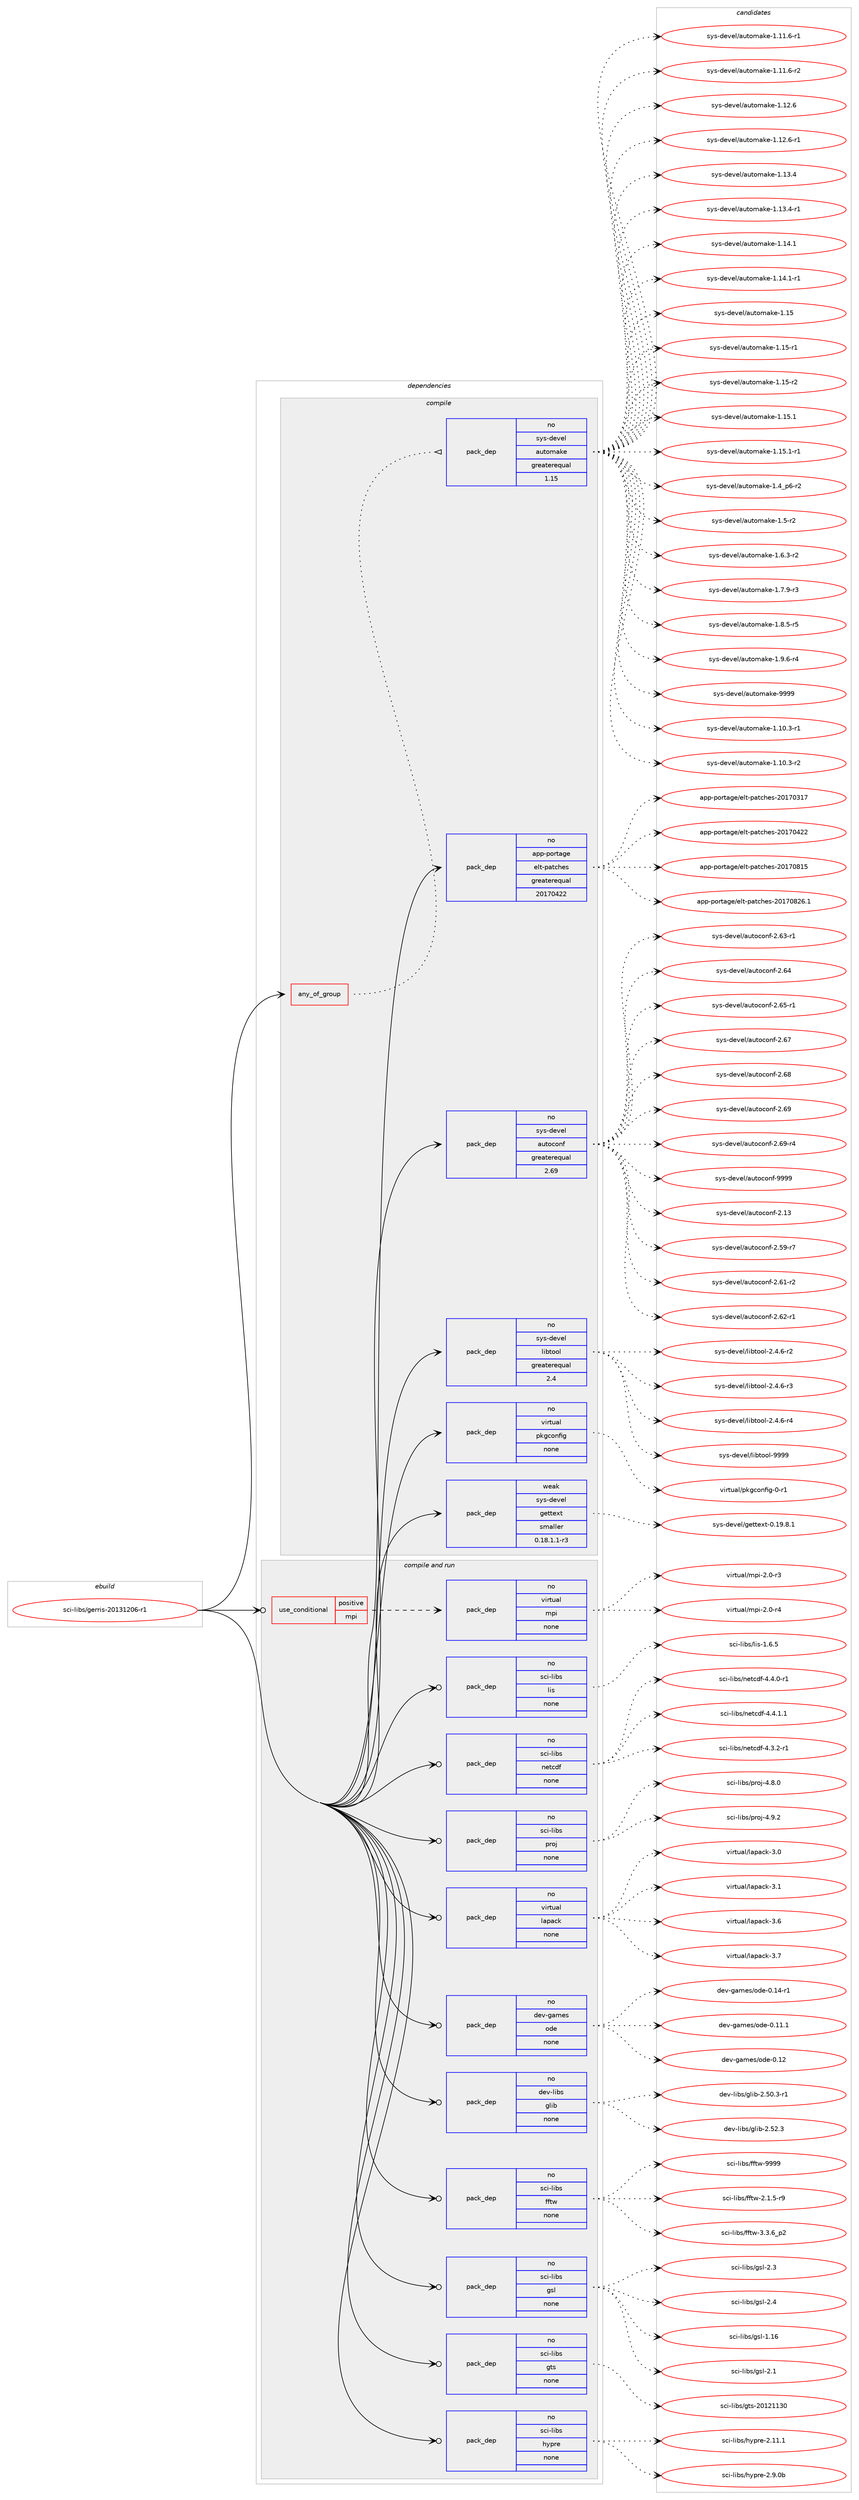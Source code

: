 digraph prolog {

# *************
# Graph options
# *************

newrank=true;
concentrate=true;
compound=true;
graph [rankdir=LR,fontname=Helvetica,fontsize=10,ranksep=1.5];#, ranksep=2.5, nodesep=0.2];
edge  [arrowhead=vee];
node  [fontname=Helvetica,fontsize=10];

# **********
# The ebuild
# **********

subgraph cluster_leftcol {
color=gray;
rank=same;
label=<<i>ebuild</i>>;
id [label="sci-libs/gerris-20131206-r1", color=red, width=4, href="../sci-libs/gerris-20131206-r1.svg"];
}

# ****************
# The dependencies
# ****************

subgraph cluster_midcol {
color=gray;
label=<<i>dependencies</i>>;
subgraph cluster_compile {
fillcolor="#eeeeee";
style=filled;
label=<<i>compile</i>>;
subgraph any7609 {
dependency451297 [label=<<TABLE BORDER="0" CELLBORDER="1" CELLSPACING="0" CELLPADDING="4"><TR><TD CELLPADDING="10">any_of_group</TD></TR></TABLE>>, shape=none, color=red];subgraph pack332960 {
dependency451298 [label=<<TABLE BORDER="0" CELLBORDER="1" CELLSPACING="0" CELLPADDING="4" WIDTH="220"><TR><TD ROWSPAN="6" CELLPADDING="30">pack_dep</TD></TR><TR><TD WIDTH="110">no</TD></TR><TR><TD>sys-devel</TD></TR><TR><TD>automake</TD></TR><TR><TD>greaterequal</TD></TR><TR><TD>1.15</TD></TR></TABLE>>, shape=none, color=blue];
}
dependency451297:e -> dependency451298:w [weight=20,style="dotted",arrowhead="oinv"];
}
id:e -> dependency451297:w [weight=20,style="solid",arrowhead="vee"];
subgraph pack332961 {
dependency451299 [label=<<TABLE BORDER="0" CELLBORDER="1" CELLSPACING="0" CELLPADDING="4" WIDTH="220"><TR><TD ROWSPAN="6" CELLPADDING="30">pack_dep</TD></TR><TR><TD WIDTH="110">no</TD></TR><TR><TD>app-portage</TD></TR><TR><TD>elt-patches</TD></TR><TR><TD>greaterequal</TD></TR><TR><TD>20170422</TD></TR></TABLE>>, shape=none, color=blue];
}
id:e -> dependency451299:w [weight=20,style="solid",arrowhead="vee"];
subgraph pack332962 {
dependency451300 [label=<<TABLE BORDER="0" CELLBORDER="1" CELLSPACING="0" CELLPADDING="4" WIDTH="220"><TR><TD ROWSPAN="6" CELLPADDING="30">pack_dep</TD></TR><TR><TD WIDTH="110">no</TD></TR><TR><TD>sys-devel</TD></TR><TR><TD>autoconf</TD></TR><TR><TD>greaterequal</TD></TR><TR><TD>2.69</TD></TR></TABLE>>, shape=none, color=blue];
}
id:e -> dependency451300:w [weight=20,style="solid",arrowhead="vee"];
subgraph pack332963 {
dependency451301 [label=<<TABLE BORDER="0" CELLBORDER="1" CELLSPACING="0" CELLPADDING="4" WIDTH="220"><TR><TD ROWSPAN="6" CELLPADDING="30">pack_dep</TD></TR><TR><TD WIDTH="110">no</TD></TR><TR><TD>sys-devel</TD></TR><TR><TD>libtool</TD></TR><TR><TD>greaterequal</TD></TR><TR><TD>2.4</TD></TR></TABLE>>, shape=none, color=blue];
}
id:e -> dependency451301:w [weight=20,style="solid",arrowhead="vee"];
subgraph pack332964 {
dependency451302 [label=<<TABLE BORDER="0" CELLBORDER="1" CELLSPACING="0" CELLPADDING="4" WIDTH="220"><TR><TD ROWSPAN="6" CELLPADDING="30">pack_dep</TD></TR><TR><TD WIDTH="110">no</TD></TR><TR><TD>virtual</TD></TR><TR><TD>pkgconfig</TD></TR><TR><TD>none</TD></TR><TR><TD></TD></TR></TABLE>>, shape=none, color=blue];
}
id:e -> dependency451302:w [weight=20,style="solid",arrowhead="vee"];
subgraph pack332965 {
dependency451303 [label=<<TABLE BORDER="0" CELLBORDER="1" CELLSPACING="0" CELLPADDING="4" WIDTH="220"><TR><TD ROWSPAN="6" CELLPADDING="30">pack_dep</TD></TR><TR><TD WIDTH="110">weak</TD></TR><TR><TD>sys-devel</TD></TR><TR><TD>gettext</TD></TR><TR><TD>smaller</TD></TR><TR><TD>0.18.1.1-r3</TD></TR></TABLE>>, shape=none, color=blue];
}
id:e -> dependency451303:w [weight=20,style="solid",arrowhead="vee"];
}
subgraph cluster_compileandrun {
fillcolor="#eeeeee";
style=filled;
label=<<i>compile and run</i>>;
subgraph cond110479 {
dependency451304 [label=<<TABLE BORDER="0" CELLBORDER="1" CELLSPACING="0" CELLPADDING="4"><TR><TD ROWSPAN="3" CELLPADDING="10">use_conditional</TD></TR><TR><TD>positive</TD></TR><TR><TD>mpi</TD></TR></TABLE>>, shape=none, color=red];
subgraph pack332966 {
dependency451305 [label=<<TABLE BORDER="0" CELLBORDER="1" CELLSPACING="0" CELLPADDING="4" WIDTH="220"><TR><TD ROWSPAN="6" CELLPADDING="30">pack_dep</TD></TR><TR><TD WIDTH="110">no</TD></TR><TR><TD>virtual</TD></TR><TR><TD>mpi</TD></TR><TR><TD>none</TD></TR><TR><TD></TD></TR></TABLE>>, shape=none, color=blue];
}
dependency451304:e -> dependency451305:w [weight=20,style="dashed",arrowhead="vee"];
}
id:e -> dependency451304:w [weight=20,style="solid",arrowhead="odotvee"];
subgraph pack332967 {
dependency451306 [label=<<TABLE BORDER="0" CELLBORDER="1" CELLSPACING="0" CELLPADDING="4" WIDTH="220"><TR><TD ROWSPAN="6" CELLPADDING="30">pack_dep</TD></TR><TR><TD WIDTH="110">no</TD></TR><TR><TD>dev-games</TD></TR><TR><TD>ode</TD></TR><TR><TD>none</TD></TR><TR><TD></TD></TR></TABLE>>, shape=none, color=blue];
}
id:e -> dependency451306:w [weight=20,style="solid",arrowhead="odotvee"];
subgraph pack332968 {
dependency451307 [label=<<TABLE BORDER="0" CELLBORDER="1" CELLSPACING="0" CELLPADDING="4" WIDTH="220"><TR><TD ROWSPAN="6" CELLPADDING="30">pack_dep</TD></TR><TR><TD WIDTH="110">no</TD></TR><TR><TD>dev-libs</TD></TR><TR><TD>glib</TD></TR><TR><TD>none</TD></TR><TR><TD></TD></TR></TABLE>>, shape=none, color=blue];
}
id:e -> dependency451307:w [weight=20,style="solid",arrowhead="odotvee"];
subgraph pack332969 {
dependency451308 [label=<<TABLE BORDER="0" CELLBORDER="1" CELLSPACING="0" CELLPADDING="4" WIDTH="220"><TR><TD ROWSPAN="6" CELLPADDING="30">pack_dep</TD></TR><TR><TD WIDTH="110">no</TD></TR><TR><TD>sci-libs</TD></TR><TR><TD>fftw</TD></TR><TR><TD>none</TD></TR><TR><TD></TD></TR></TABLE>>, shape=none, color=blue];
}
id:e -> dependency451308:w [weight=20,style="solid",arrowhead="odotvee"];
subgraph pack332970 {
dependency451309 [label=<<TABLE BORDER="0" CELLBORDER="1" CELLSPACING="0" CELLPADDING="4" WIDTH="220"><TR><TD ROWSPAN="6" CELLPADDING="30">pack_dep</TD></TR><TR><TD WIDTH="110">no</TD></TR><TR><TD>sci-libs</TD></TR><TR><TD>gsl</TD></TR><TR><TD>none</TD></TR><TR><TD></TD></TR></TABLE>>, shape=none, color=blue];
}
id:e -> dependency451309:w [weight=20,style="solid",arrowhead="odotvee"];
subgraph pack332971 {
dependency451310 [label=<<TABLE BORDER="0" CELLBORDER="1" CELLSPACING="0" CELLPADDING="4" WIDTH="220"><TR><TD ROWSPAN="6" CELLPADDING="30">pack_dep</TD></TR><TR><TD WIDTH="110">no</TD></TR><TR><TD>sci-libs</TD></TR><TR><TD>gts</TD></TR><TR><TD>none</TD></TR><TR><TD></TD></TR></TABLE>>, shape=none, color=blue];
}
id:e -> dependency451310:w [weight=20,style="solid",arrowhead="odotvee"];
subgraph pack332972 {
dependency451311 [label=<<TABLE BORDER="0" CELLBORDER="1" CELLSPACING="0" CELLPADDING="4" WIDTH="220"><TR><TD ROWSPAN="6" CELLPADDING="30">pack_dep</TD></TR><TR><TD WIDTH="110">no</TD></TR><TR><TD>sci-libs</TD></TR><TR><TD>hypre</TD></TR><TR><TD>none</TD></TR><TR><TD></TD></TR></TABLE>>, shape=none, color=blue];
}
id:e -> dependency451311:w [weight=20,style="solid",arrowhead="odotvee"];
subgraph pack332973 {
dependency451312 [label=<<TABLE BORDER="0" CELLBORDER="1" CELLSPACING="0" CELLPADDING="4" WIDTH="220"><TR><TD ROWSPAN="6" CELLPADDING="30">pack_dep</TD></TR><TR><TD WIDTH="110">no</TD></TR><TR><TD>sci-libs</TD></TR><TR><TD>lis</TD></TR><TR><TD>none</TD></TR><TR><TD></TD></TR></TABLE>>, shape=none, color=blue];
}
id:e -> dependency451312:w [weight=20,style="solid",arrowhead="odotvee"];
subgraph pack332974 {
dependency451313 [label=<<TABLE BORDER="0" CELLBORDER="1" CELLSPACING="0" CELLPADDING="4" WIDTH="220"><TR><TD ROWSPAN="6" CELLPADDING="30">pack_dep</TD></TR><TR><TD WIDTH="110">no</TD></TR><TR><TD>sci-libs</TD></TR><TR><TD>netcdf</TD></TR><TR><TD>none</TD></TR><TR><TD></TD></TR></TABLE>>, shape=none, color=blue];
}
id:e -> dependency451313:w [weight=20,style="solid",arrowhead="odotvee"];
subgraph pack332975 {
dependency451314 [label=<<TABLE BORDER="0" CELLBORDER="1" CELLSPACING="0" CELLPADDING="4" WIDTH="220"><TR><TD ROWSPAN="6" CELLPADDING="30">pack_dep</TD></TR><TR><TD WIDTH="110">no</TD></TR><TR><TD>sci-libs</TD></TR><TR><TD>proj</TD></TR><TR><TD>none</TD></TR><TR><TD></TD></TR></TABLE>>, shape=none, color=blue];
}
id:e -> dependency451314:w [weight=20,style="solid",arrowhead="odotvee"];
subgraph pack332976 {
dependency451315 [label=<<TABLE BORDER="0" CELLBORDER="1" CELLSPACING="0" CELLPADDING="4" WIDTH="220"><TR><TD ROWSPAN="6" CELLPADDING="30">pack_dep</TD></TR><TR><TD WIDTH="110">no</TD></TR><TR><TD>virtual</TD></TR><TR><TD>lapack</TD></TR><TR><TD>none</TD></TR><TR><TD></TD></TR></TABLE>>, shape=none, color=blue];
}
id:e -> dependency451315:w [weight=20,style="solid",arrowhead="odotvee"];
}
subgraph cluster_run {
fillcolor="#eeeeee";
style=filled;
label=<<i>run</i>>;
}
}

# **************
# The candidates
# **************

subgraph cluster_choices {
rank=same;
color=gray;
label=<<i>candidates</i>>;

subgraph choice332960 {
color=black;
nodesep=1;
choice11512111545100101118101108479711711611110997107101454946494846514511449 [label="sys-devel/automake-1.10.3-r1", color=red, width=4,href="../sys-devel/automake-1.10.3-r1.svg"];
choice11512111545100101118101108479711711611110997107101454946494846514511450 [label="sys-devel/automake-1.10.3-r2", color=red, width=4,href="../sys-devel/automake-1.10.3-r2.svg"];
choice11512111545100101118101108479711711611110997107101454946494946544511449 [label="sys-devel/automake-1.11.6-r1", color=red, width=4,href="../sys-devel/automake-1.11.6-r1.svg"];
choice11512111545100101118101108479711711611110997107101454946494946544511450 [label="sys-devel/automake-1.11.6-r2", color=red, width=4,href="../sys-devel/automake-1.11.6-r2.svg"];
choice1151211154510010111810110847971171161111099710710145494649504654 [label="sys-devel/automake-1.12.6", color=red, width=4,href="../sys-devel/automake-1.12.6.svg"];
choice11512111545100101118101108479711711611110997107101454946495046544511449 [label="sys-devel/automake-1.12.6-r1", color=red, width=4,href="../sys-devel/automake-1.12.6-r1.svg"];
choice1151211154510010111810110847971171161111099710710145494649514652 [label="sys-devel/automake-1.13.4", color=red, width=4,href="../sys-devel/automake-1.13.4.svg"];
choice11512111545100101118101108479711711611110997107101454946495146524511449 [label="sys-devel/automake-1.13.4-r1", color=red, width=4,href="../sys-devel/automake-1.13.4-r1.svg"];
choice1151211154510010111810110847971171161111099710710145494649524649 [label="sys-devel/automake-1.14.1", color=red, width=4,href="../sys-devel/automake-1.14.1.svg"];
choice11512111545100101118101108479711711611110997107101454946495246494511449 [label="sys-devel/automake-1.14.1-r1", color=red, width=4,href="../sys-devel/automake-1.14.1-r1.svg"];
choice115121115451001011181011084797117116111109971071014549464953 [label="sys-devel/automake-1.15", color=red, width=4,href="../sys-devel/automake-1.15.svg"];
choice1151211154510010111810110847971171161111099710710145494649534511449 [label="sys-devel/automake-1.15-r1", color=red, width=4,href="../sys-devel/automake-1.15-r1.svg"];
choice1151211154510010111810110847971171161111099710710145494649534511450 [label="sys-devel/automake-1.15-r2", color=red, width=4,href="../sys-devel/automake-1.15-r2.svg"];
choice1151211154510010111810110847971171161111099710710145494649534649 [label="sys-devel/automake-1.15.1", color=red, width=4,href="../sys-devel/automake-1.15.1.svg"];
choice11512111545100101118101108479711711611110997107101454946495346494511449 [label="sys-devel/automake-1.15.1-r1", color=red, width=4,href="../sys-devel/automake-1.15.1-r1.svg"];
choice115121115451001011181011084797117116111109971071014549465295112544511450 [label="sys-devel/automake-1.4_p6-r2", color=red, width=4,href="../sys-devel/automake-1.4_p6-r2.svg"];
choice11512111545100101118101108479711711611110997107101454946534511450 [label="sys-devel/automake-1.5-r2", color=red, width=4,href="../sys-devel/automake-1.5-r2.svg"];
choice115121115451001011181011084797117116111109971071014549465446514511450 [label="sys-devel/automake-1.6.3-r2", color=red, width=4,href="../sys-devel/automake-1.6.3-r2.svg"];
choice115121115451001011181011084797117116111109971071014549465546574511451 [label="sys-devel/automake-1.7.9-r3", color=red, width=4,href="../sys-devel/automake-1.7.9-r3.svg"];
choice115121115451001011181011084797117116111109971071014549465646534511453 [label="sys-devel/automake-1.8.5-r5", color=red, width=4,href="../sys-devel/automake-1.8.5-r5.svg"];
choice115121115451001011181011084797117116111109971071014549465746544511452 [label="sys-devel/automake-1.9.6-r4", color=red, width=4,href="../sys-devel/automake-1.9.6-r4.svg"];
choice115121115451001011181011084797117116111109971071014557575757 [label="sys-devel/automake-9999", color=red, width=4,href="../sys-devel/automake-9999.svg"];
dependency451298:e -> choice11512111545100101118101108479711711611110997107101454946494846514511449:w [style=dotted,weight="100"];
dependency451298:e -> choice11512111545100101118101108479711711611110997107101454946494846514511450:w [style=dotted,weight="100"];
dependency451298:e -> choice11512111545100101118101108479711711611110997107101454946494946544511449:w [style=dotted,weight="100"];
dependency451298:e -> choice11512111545100101118101108479711711611110997107101454946494946544511450:w [style=dotted,weight="100"];
dependency451298:e -> choice1151211154510010111810110847971171161111099710710145494649504654:w [style=dotted,weight="100"];
dependency451298:e -> choice11512111545100101118101108479711711611110997107101454946495046544511449:w [style=dotted,weight="100"];
dependency451298:e -> choice1151211154510010111810110847971171161111099710710145494649514652:w [style=dotted,weight="100"];
dependency451298:e -> choice11512111545100101118101108479711711611110997107101454946495146524511449:w [style=dotted,weight="100"];
dependency451298:e -> choice1151211154510010111810110847971171161111099710710145494649524649:w [style=dotted,weight="100"];
dependency451298:e -> choice11512111545100101118101108479711711611110997107101454946495246494511449:w [style=dotted,weight="100"];
dependency451298:e -> choice115121115451001011181011084797117116111109971071014549464953:w [style=dotted,weight="100"];
dependency451298:e -> choice1151211154510010111810110847971171161111099710710145494649534511449:w [style=dotted,weight="100"];
dependency451298:e -> choice1151211154510010111810110847971171161111099710710145494649534511450:w [style=dotted,weight="100"];
dependency451298:e -> choice1151211154510010111810110847971171161111099710710145494649534649:w [style=dotted,weight="100"];
dependency451298:e -> choice11512111545100101118101108479711711611110997107101454946495346494511449:w [style=dotted,weight="100"];
dependency451298:e -> choice115121115451001011181011084797117116111109971071014549465295112544511450:w [style=dotted,weight="100"];
dependency451298:e -> choice11512111545100101118101108479711711611110997107101454946534511450:w [style=dotted,weight="100"];
dependency451298:e -> choice115121115451001011181011084797117116111109971071014549465446514511450:w [style=dotted,weight="100"];
dependency451298:e -> choice115121115451001011181011084797117116111109971071014549465546574511451:w [style=dotted,weight="100"];
dependency451298:e -> choice115121115451001011181011084797117116111109971071014549465646534511453:w [style=dotted,weight="100"];
dependency451298:e -> choice115121115451001011181011084797117116111109971071014549465746544511452:w [style=dotted,weight="100"];
dependency451298:e -> choice115121115451001011181011084797117116111109971071014557575757:w [style=dotted,weight="100"];
}
subgraph choice332961 {
color=black;
nodesep=1;
choice97112112451121111141169710310147101108116451129711699104101115455048495548514955 [label="app-portage/elt-patches-20170317", color=red, width=4,href="../app-portage/elt-patches-20170317.svg"];
choice97112112451121111141169710310147101108116451129711699104101115455048495548525050 [label="app-portage/elt-patches-20170422", color=red, width=4,href="../app-portage/elt-patches-20170422.svg"];
choice97112112451121111141169710310147101108116451129711699104101115455048495548564953 [label="app-portage/elt-patches-20170815", color=red, width=4,href="../app-portage/elt-patches-20170815.svg"];
choice971121124511211111411697103101471011081164511297116991041011154550484955485650544649 [label="app-portage/elt-patches-20170826.1", color=red, width=4,href="../app-portage/elt-patches-20170826.1.svg"];
dependency451299:e -> choice97112112451121111141169710310147101108116451129711699104101115455048495548514955:w [style=dotted,weight="100"];
dependency451299:e -> choice97112112451121111141169710310147101108116451129711699104101115455048495548525050:w [style=dotted,weight="100"];
dependency451299:e -> choice97112112451121111141169710310147101108116451129711699104101115455048495548564953:w [style=dotted,weight="100"];
dependency451299:e -> choice971121124511211111411697103101471011081164511297116991041011154550484955485650544649:w [style=dotted,weight="100"];
}
subgraph choice332962 {
color=black;
nodesep=1;
choice115121115451001011181011084797117116111991111101024550464951 [label="sys-devel/autoconf-2.13", color=red, width=4,href="../sys-devel/autoconf-2.13.svg"];
choice1151211154510010111810110847971171161119911111010245504653574511455 [label="sys-devel/autoconf-2.59-r7", color=red, width=4,href="../sys-devel/autoconf-2.59-r7.svg"];
choice1151211154510010111810110847971171161119911111010245504654494511450 [label="sys-devel/autoconf-2.61-r2", color=red, width=4,href="../sys-devel/autoconf-2.61-r2.svg"];
choice1151211154510010111810110847971171161119911111010245504654504511449 [label="sys-devel/autoconf-2.62-r1", color=red, width=4,href="../sys-devel/autoconf-2.62-r1.svg"];
choice1151211154510010111810110847971171161119911111010245504654514511449 [label="sys-devel/autoconf-2.63-r1", color=red, width=4,href="../sys-devel/autoconf-2.63-r1.svg"];
choice115121115451001011181011084797117116111991111101024550465452 [label="sys-devel/autoconf-2.64", color=red, width=4,href="../sys-devel/autoconf-2.64.svg"];
choice1151211154510010111810110847971171161119911111010245504654534511449 [label="sys-devel/autoconf-2.65-r1", color=red, width=4,href="../sys-devel/autoconf-2.65-r1.svg"];
choice115121115451001011181011084797117116111991111101024550465455 [label="sys-devel/autoconf-2.67", color=red, width=4,href="../sys-devel/autoconf-2.67.svg"];
choice115121115451001011181011084797117116111991111101024550465456 [label="sys-devel/autoconf-2.68", color=red, width=4,href="../sys-devel/autoconf-2.68.svg"];
choice115121115451001011181011084797117116111991111101024550465457 [label="sys-devel/autoconf-2.69", color=red, width=4,href="../sys-devel/autoconf-2.69.svg"];
choice1151211154510010111810110847971171161119911111010245504654574511452 [label="sys-devel/autoconf-2.69-r4", color=red, width=4,href="../sys-devel/autoconf-2.69-r4.svg"];
choice115121115451001011181011084797117116111991111101024557575757 [label="sys-devel/autoconf-9999", color=red, width=4,href="../sys-devel/autoconf-9999.svg"];
dependency451300:e -> choice115121115451001011181011084797117116111991111101024550464951:w [style=dotted,weight="100"];
dependency451300:e -> choice1151211154510010111810110847971171161119911111010245504653574511455:w [style=dotted,weight="100"];
dependency451300:e -> choice1151211154510010111810110847971171161119911111010245504654494511450:w [style=dotted,weight="100"];
dependency451300:e -> choice1151211154510010111810110847971171161119911111010245504654504511449:w [style=dotted,weight="100"];
dependency451300:e -> choice1151211154510010111810110847971171161119911111010245504654514511449:w [style=dotted,weight="100"];
dependency451300:e -> choice115121115451001011181011084797117116111991111101024550465452:w [style=dotted,weight="100"];
dependency451300:e -> choice1151211154510010111810110847971171161119911111010245504654534511449:w [style=dotted,weight="100"];
dependency451300:e -> choice115121115451001011181011084797117116111991111101024550465455:w [style=dotted,weight="100"];
dependency451300:e -> choice115121115451001011181011084797117116111991111101024550465456:w [style=dotted,weight="100"];
dependency451300:e -> choice115121115451001011181011084797117116111991111101024550465457:w [style=dotted,weight="100"];
dependency451300:e -> choice1151211154510010111810110847971171161119911111010245504654574511452:w [style=dotted,weight="100"];
dependency451300:e -> choice115121115451001011181011084797117116111991111101024557575757:w [style=dotted,weight="100"];
}
subgraph choice332963 {
color=black;
nodesep=1;
choice1151211154510010111810110847108105981161111111084550465246544511450 [label="sys-devel/libtool-2.4.6-r2", color=red, width=4,href="../sys-devel/libtool-2.4.6-r2.svg"];
choice1151211154510010111810110847108105981161111111084550465246544511451 [label="sys-devel/libtool-2.4.6-r3", color=red, width=4,href="../sys-devel/libtool-2.4.6-r3.svg"];
choice1151211154510010111810110847108105981161111111084550465246544511452 [label="sys-devel/libtool-2.4.6-r4", color=red, width=4,href="../sys-devel/libtool-2.4.6-r4.svg"];
choice1151211154510010111810110847108105981161111111084557575757 [label="sys-devel/libtool-9999", color=red, width=4,href="../sys-devel/libtool-9999.svg"];
dependency451301:e -> choice1151211154510010111810110847108105981161111111084550465246544511450:w [style=dotted,weight="100"];
dependency451301:e -> choice1151211154510010111810110847108105981161111111084550465246544511451:w [style=dotted,weight="100"];
dependency451301:e -> choice1151211154510010111810110847108105981161111111084550465246544511452:w [style=dotted,weight="100"];
dependency451301:e -> choice1151211154510010111810110847108105981161111111084557575757:w [style=dotted,weight="100"];
}
subgraph choice332964 {
color=black;
nodesep=1;
choice11810511411611797108471121071039911111010210510345484511449 [label="virtual/pkgconfig-0-r1", color=red, width=4,href="../virtual/pkgconfig-0-r1.svg"];
dependency451302:e -> choice11810511411611797108471121071039911111010210510345484511449:w [style=dotted,weight="100"];
}
subgraph choice332965 {
color=black;
nodesep=1;
choice1151211154510010111810110847103101116116101120116454846495746564649 [label="sys-devel/gettext-0.19.8.1", color=red, width=4,href="../sys-devel/gettext-0.19.8.1.svg"];
dependency451303:e -> choice1151211154510010111810110847103101116116101120116454846495746564649:w [style=dotted,weight="100"];
}
subgraph choice332966 {
color=black;
nodesep=1;
choice1181051141161179710847109112105455046484511451 [label="virtual/mpi-2.0-r3", color=red, width=4,href="../virtual/mpi-2.0-r3.svg"];
choice1181051141161179710847109112105455046484511452 [label="virtual/mpi-2.0-r4", color=red, width=4,href="../virtual/mpi-2.0-r4.svg"];
dependency451305:e -> choice1181051141161179710847109112105455046484511451:w [style=dotted,weight="100"];
dependency451305:e -> choice1181051141161179710847109112105455046484511452:w [style=dotted,weight="100"];
}
subgraph choice332967 {
color=black;
nodesep=1;
choice10010111845103971091011154711110010145484649494649 [label="dev-games/ode-0.11.1", color=red, width=4,href="../dev-games/ode-0.11.1.svg"];
choice1001011184510397109101115471111001014548464950 [label="dev-games/ode-0.12", color=red, width=4,href="../dev-games/ode-0.12.svg"];
choice10010111845103971091011154711110010145484649524511449 [label="dev-games/ode-0.14-r1", color=red, width=4,href="../dev-games/ode-0.14-r1.svg"];
dependency451306:e -> choice10010111845103971091011154711110010145484649494649:w [style=dotted,weight="100"];
dependency451306:e -> choice1001011184510397109101115471111001014548464950:w [style=dotted,weight="100"];
dependency451306:e -> choice10010111845103971091011154711110010145484649524511449:w [style=dotted,weight="100"];
}
subgraph choice332968 {
color=black;
nodesep=1;
choice10010111845108105981154710310810598455046534846514511449 [label="dev-libs/glib-2.50.3-r1", color=red, width=4,href="../dev-libs/glib-2.50.3-r1.svg"];
choice1001011184510810598115471031081059845504653504651 [label="dev-libs/glib-2.52.3", color=red, width=4,href="../dev-libs/glib-2.52.3.svg"];
dependency451307:e -> choice10010111845108105981154710310810598455046534846514511449:w [style=dotted,weight="100"];
dependency451307:e -> choice1001011184510810598115471031081059845504653504651:w [style=dotted,weight="100"];
}
subgraph choice332969 {
color=black;
nodesep=1;
choice115991054510810598115471021021161194550464946534511457 [label="sci-libs/fftw-2.1.5-r9", color=red, width=4,href="../sci-libs/fftw-2.1.5-r9.svg"];
choice115991054510810598115471021021161194551465146549511250 [label="sci-libs/fftw-3.3.6_p2", color=red, width=4,href="../sci-libs/fftw-3.3.6_p2.svg"];
choice115991054510810598115471021021161194557575757 [label="sci-libs/fftw-9999", color=red, width=4,href="../sci-libs/fftw-9999.svg"];
dependency451308:e -> choice115991054510810598115471021021161194550464946534511457:w [style=dotted,weight="100"];
dependency451308:e -> choice115991054510810598115471021021161194551465146549511250:w [style=dotted,weight="100"];
dependency451308:e -> choice115991054510810598115471021021161194557575757:w [style=dotted,weight="100"];
}
subgraph choice332970 {
color=black;
nodesep=1;
choice115991054510810598115471031151084549464954 [label="sci-libs/gsl-1.16", color=red, width=4,href="../sci-libs/gsl-1.16.svg"];
choice1159910545108105981154710311510845504649 [label="sci-libs/gsl-2.1", color=red, width=4,href="../sci-libs/gsl-2.1.svg"];
choice1159910545108105981154710311510845504651 [label="sci-libs/gsl-2.3", color=red, width=4,href="../sci-libs/gsl-2.3.svg"];
choice1159910545108105981154710311510845504652 [label="sci-libs/gsl-2.4", color=red, width=4,href="../sci-libs/gsl-2.4.svg"];
dependency451309:e -> choice115991054510810598115471031151084549464954:w [style=dotted,weight="100"];
dependency451309:e -> choice1159910545108105981154710311510845504649:w [style=dotted,weight="100"];
dependency451309:e -> choice1159910545108105981154710311510845504651:w [style=dotted,weight="100"];
dependency451309:e -> choice1159910545108105981154710311510845504652:w [style=dotted,weight="100"];
}
subgraph choice332971 {
color=black;
nodesep=1;
choice11599105451081059811547103116115455048495049495148 [label="sci-libs/gts-20121130", color=red, width=4,href="../sci-libs/gts-20121130.svg"];
dependency451310:e -> choice11599105451081059811547103116115455048495049495148:w [style=dotted,weight="100"];
}
subgraph choice332972 {
color=black;
nodesep=1;
choice1159910545108105981154710412111211410145504649494649 [label="sci-libs/hypre-2.11.1", color=red, width=4,href="../sci-libs/hypre-2.11.1.svg"];
choice1159910545108105981154710412111211410145504657464898 [label="sci-libs/hypre-2.9.0b", color=red, width=4,href="../sci-libs/hypre-2.9.0b.svg"];
dependency451311:e -> choice1159910545108105981154710412111211410145504649494649:w [style=dotted,weight="100"];
dependency451311:e -> choice1159910545108105981154710412111211410145504657464898:w [style=dotted,weight="100"];
}
subgraph choice332973 {
color=black;
nodesep=1;
choice11599105451081059811547108105115454946544653 [label="sci-libs/lis-1.6.5", color=red, width=4,href="../sci-libs/lis-1.6.5.svg"];
dependency451312:e -> choice11599105451081059811547108105115454946544653:w [style=dotted,weight="100"];
}
subgraph choice332974 {
color=black;
nodesep=1;
choice11599105451081059811547110101116991001024552465146504511449 [label="sci-libs/netcdf-4.3.2-r1", color=red, width=4,href="../sci-libs/netcdf-4.3.2-r1.svg"];
choice11599105451081059811547110101116991001024552465246484511449 [label="sci-libs/netcdf-4.4.0-r1", color=red, width=4,href="../sci-libs/netcdf-4.4.0-r1.svg"];
choice11599105451081059811547110101116991001024552465246494649 [label="sci-libs/netcdf-4.4.1.1", color=red, width=4,href="../sci-libs/netcdf-4.4.1.1.svg"];
dependency451313:e -> choice11599105451081059811547110101116991001024552465146504511449:w [style=dotted,weight="100"];
dependency451313:e -> choice11599105451081059811547110101116991001024552465246484511449:w [style=dotted,weight="100"];
dependency451313:e -> choice11599105451081059811547110101116991001024552465246494649:w [style=dotted,weight="100"];
}
subgraph choice332975 {
color=black;
nodesep=1;
choice11599105451081059811547112114111106455246564648 [label="sci-libs/proj-4.8.0", color=red, width=4,href="../sci-libs/proj-4.8.0.svg"];
choice11599105451081059811547112114111106455246574650 [label="sci-libs/proj-4.9.2", color=red, width=4,href="../sci-libs/proj-4.9.2.svg"];
dependency451314:e -> choice11599105451081059811547112114111106455246564648:w [style=dotted,weight="100"];
dependency451314:e -> choice11599105451081059811547112114111106455246574650:w [style=dotted,weight="100"];
}
subgraph choice332976 {
color=black;
nodesep=1;
choice118105114116117971084710897112979910745514648 [label="virtual/lapack-3.0", color=red, width=4,href="../virtual/lapack-3.0.svg"];
choice118105114116117971084710897112979910745514649 [label="virtual/lapack-3.1", color=red, width=4,href="../virtual/lapack-3.1.svg"];
choice118105114116117971084710897112979910745514654 [label="virtual/lapack-3.6", color=red, width=4,href="../virtual/lapack-3.6.svg"];
choice118105114116117971084710897112979910745514655 [label="virtual/lapack-3.7", color=red, width=4,href="../virtual/lapack-3.7.svg"];
dependency451315:e -> choice118105114116117971084710897112979910745514648:w [style=dotted,weight="100"];
dependency451315:e -> choice118105114116117971084710897112979910745514649:w [style=dotted,weight="100"];
dependency451315:e -> choice118105114116117971084710897112979910745514654:w [style=dotted,weight="100"];
dependency451315:e -> choice118105114116117971084710897112979910745514655:w [style=dotted,weight="100"];
}
}

}
